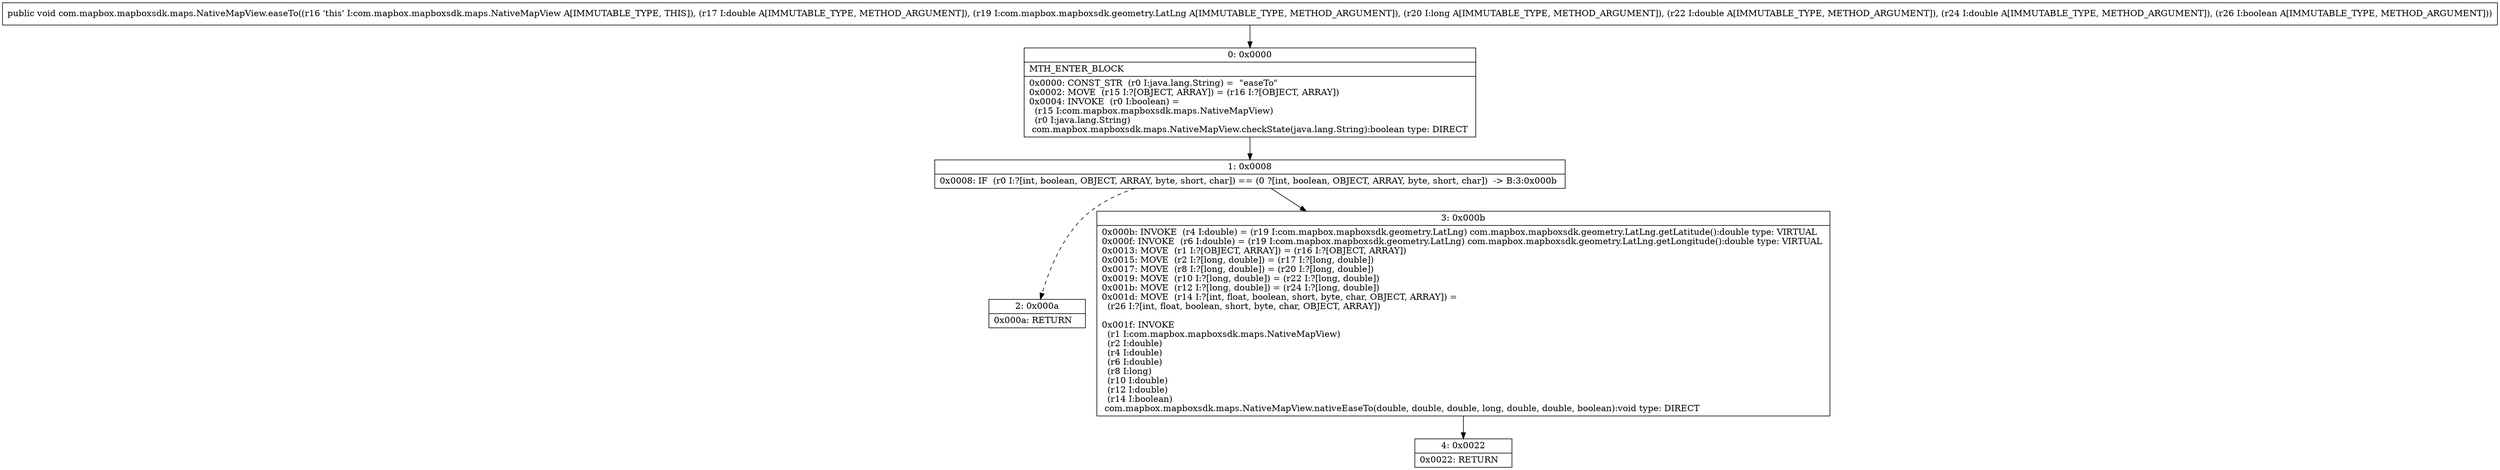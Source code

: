 digraph "CFG forcom.mapbox.mapboxsdk.maps.NativeMapView.easeTo(DLcom\/mapbox\/mapboxsdk\/geometry\/LatLng;JDDZ)V" {
Node_0 [shape=record,label="{0\:\ 0x0000|MTH_ENTER_BLOCK\l|0x0000: CONST_STR  (r0 I:java.lang.String) =  \"easeTo\" \l0x0002: MOVE  (r15 I:?[OBJECT, ARRAY]) = (r16 I:?[OBJECT, ARRAY]) \l0x0004: INVOKE  (r0 I:boolean) = \l  (r15 I:com.mapbox.mapboxsdk.maps.NativeMapView)\l  (r0 I:java.lang.String)\l com.mapbox.mapboxsdk.maps.NativeMapView.checkState(java.lang.String):boolean type: DIRECT \l}"];
Node_1 [shape=record,label="{1\:\ 0x0008|0x0008: IF  (r0 I:?[int, boolean, OBJECT, ARRAY, byte, short, char]) == (0 ?[int, boolean, OBJECT, ARRAY, byte, short, char])  \-\> B:3:0x000b \l}"];
Node_2 [shape=record,label="{2\:\ 0x000a|0x000a: RETURN   \l}"];
Node_3 [shape=record,label="{3\:\ 0x000b|0x000b: INVOKE  (r4 I:double) = (r19 I:com.mapbox.mapboxsdk.geometry.LatLng) com.mapbox.mapboxsdk.geometry.LatLng.getLatitude():double type: VIRTUAL \l0x000f: INVOKE  (r6 I:double) = (r19 I:com.mapbox.mapboxsdk.geometry.LatLng) com.mapbox.mapboxsdk.geometry.LatLng.getLongitude():double type: VIRTUAL \l0x0013: MOVE  (r1 I:?[OBJECT, ARRAY]) = (r16 I:?[OBJECT, ARRAY]) \l0x0015: MOVE  (r2 I:?[long, double]) = (r17 I:?[long, double]) \l0x0017: MOVE  (r8 I:?[long, double]) = (r20 I:?[long, double]) \l0x0019: MOVE  (r10 I:?[long, double]) = (r22 I:?[long, double]) \l0x001b: MOVE  (r12 I:?[long, double]) = (r24 I:?[long, double]) \l0x001d: MOVE  (r14 I:?[int, float, boolean, short, byte, char, OBJECT, ARRAY]) = \l  (r26 I:?[int, float, boolean, short, byte, char, OBJECT, ARRAY])\l \l0x001f: INVOKE  \l  (r1 I:com.mapbox.mapboxsdk.maps.NativeMapView)\l  (r2 I:double)\l  (r4 I:double)\l  (r6 I:double)\l  (r8 I:long)\l  (r10 I:double)\l  (r12 I:double)\l  (r14 I:boolean)\l com.mapbox.mapboxsdk.maps.NativeMapView.nativeEaseTo(double, double, double, long, double, double, boolean):void type: DIRECT \l}"];
Node_4 [shape=record,label="{4\:\ 0x0022|0x0022: RETURN   \l}"];
MethodNode[shape=record,label="{public void com.mapbox.mapboxsdk.maps.NativeMapView.easeTo((r16 'this' I:com.mapbox.mapboxsdk.maps.NativeMapView A[IMMUTABLE_TYPE, THIS]), (r17 I:double A[IMMUTABLE_TYPE, METHOD_ARGUMENT]), (r19 I:com.mapbox.mapboxsdk.geometry.LatLng A[IMMUTABLE_TYPE, METHOD_ARGUMENT]), (r20 I:long A[IMMUTABLE_TYPE, METHOD_ARGUMENT]), (r22 I:double A[IMMUTABLE_TYPE, METHOD_ARGUMENT]), (r24 I:double A[IMMUTABLE_TYPE, METHOD_ARGUMENT]), (r26 I:boolean A[IMMUTABLE_TYPE, METHOD_ARGUMENT])) }"];
MethodNode -> Node_0;
Node_0 -> Node_1;
Node_1 -> Node_2[style=dashed];
Node_1 -> Node_3;
Node_3 -> Node_4;
}

